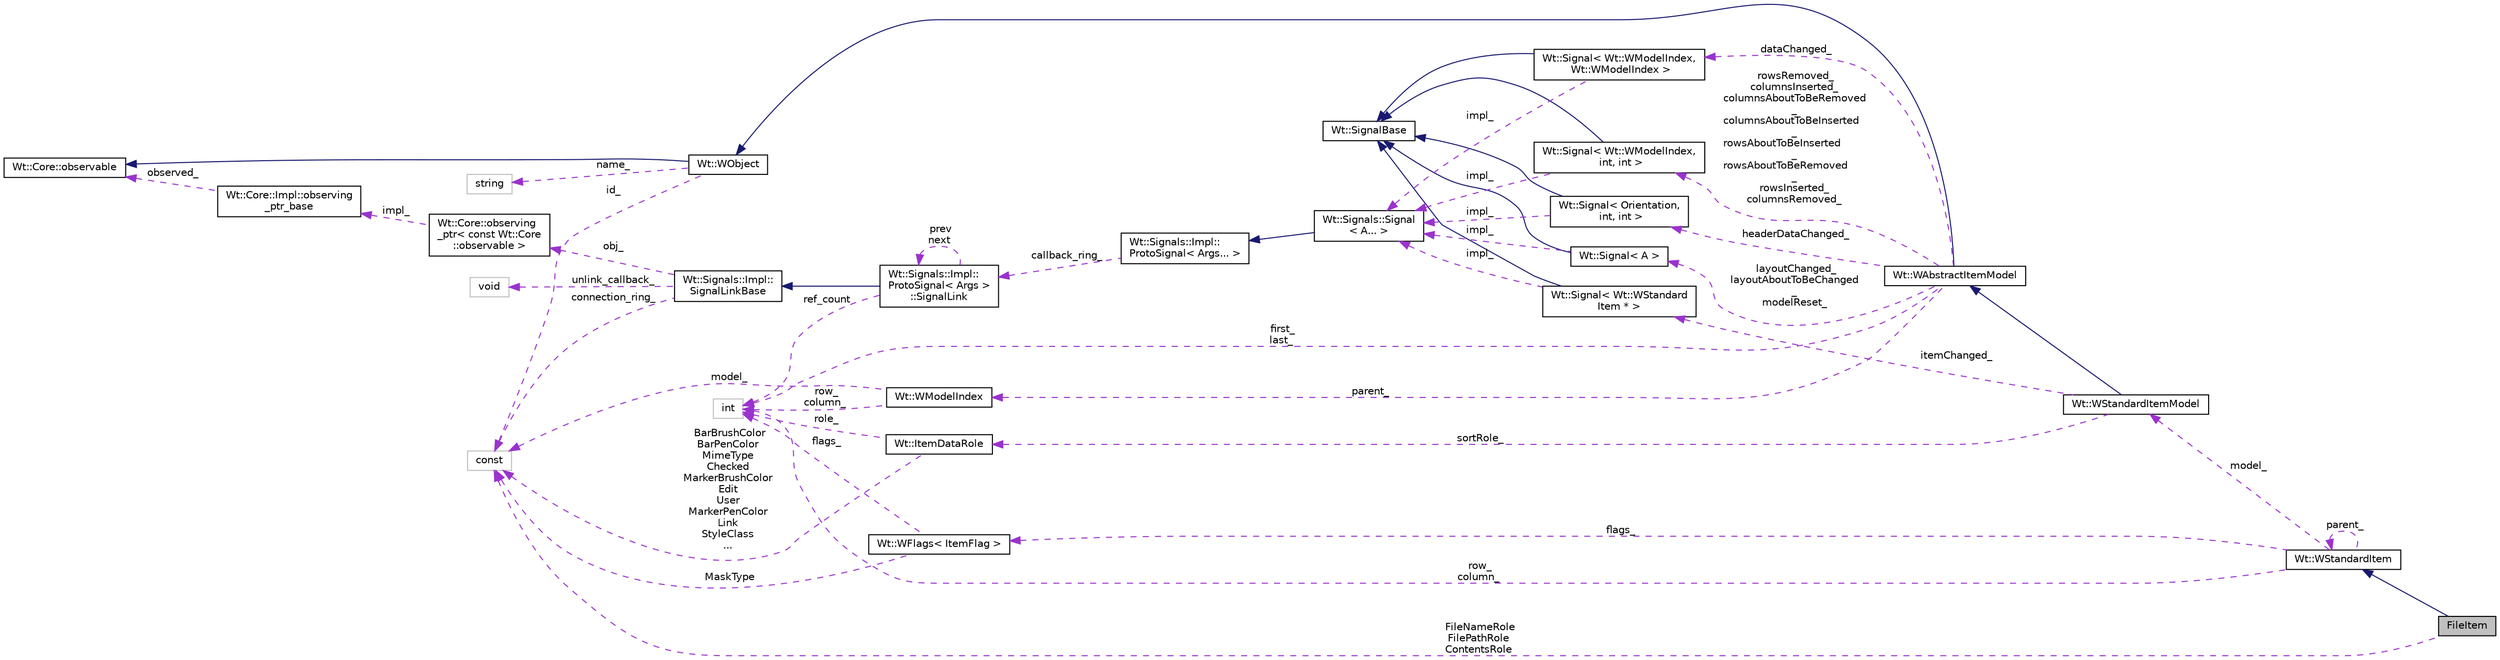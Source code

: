 digraph "FileItem"
{
 // LATEX_PDF_SIZE
  edge [fontname="Helvetica",fontsize="10",labelfontname="Helvetica",labelfontsize="10"];
  node [fontname="Helvetica",fontsize="10",shape=record];
  rankdir="LR";
  Node1 [label="FileItem",height=0.2,width=0.4,color="black", fillcolor="grey75", style="filled", fontcolor="black",tooltip="WStandardItem which stores a file."];
  Node2 -> Node1 [dir="back",color="midnightblue",fontsize="10",style="solid"];
  Node2 [label="Wt::WStandardItem",height=0.2,width=0.4,color="black", fillcolor="white", style="filled",URL="$classWt_1_1WStandardItem.html",tooltip="An item in a WStandardItemModel."];
  Node3 -> Node2 [dir="back",color="darkorchid3",fontsize="10",style="dashed",label=" model_" ];
  Node3 [label="Wt::WStandardItemModel",height=0.2,width=0.4,color="black", fillcolor="white", style="filled",URL="$classWt_1_1WStandardItemModel.html",tooltip="A standard data model, which stores its data in memory."];
  Node4 -> Node3 [dir="back",color="midnightblue",fontsize="10",style="solid"];
  Node4 [label="Wt::WAbstractItemModel",height=0.2,width=0.4,color="black", fillcolor="white", style="filled",URL="$classWt_1_1WAbstractItemModel.html",tooltip="An abstract model for use with Wt's view classes."];
  Node5 -> Node4 [dir="back",color="midnightblue",fontsize="10",style="solid"];
  Node5 [label="Wt::WObject",height=0.2,width=0.4,color="black", fillcolor="white", style="filled",URL="$classWt_1_1WObject.html",tooltip="A base class for objects that participate in the signal/slot system."];
  Node6 -> Node5 [dir="back",color="midnightblue",fontsize="10",style="solid"];
  Node6 [label="Wt::Core::observable",height=0.2,width=0.4,color="black", fillcolor="white", style="filled",URL="$classWt_1_1Core_1_1observable.html",tooltip="A base class for objects whose life-time can be tracked."];
  Node7 -> Node5 [dir="back",color="darkorchid3",fontsize="10",style="dashed",label=" name_" ];
  Node7 [label="string",height=0.2,width=0.4,color="grey75", fillcolor="white", style="filled",tooltip=" "];
  Node8 -> Node5 [dir="back",color="darkorchid3",fontsize="10",style="dashed",label=" id_" ];
  Node8 [label="const",height=0.2,width=0.4,color="grey75", fillcolor="white", style="filled",tooltip=" "];
  Node9 -> Node4 [dir="back",color="darkorchid3",fontsize="10",style="dashed",label=" layoutChanged_\nlayoutAboutToBeChanged\l_\nmodelReset_" ];
  Node9 [label="Wt::Signal\< A \>",height=0.2,width=0.4,color="black", fillcolor="white", style="filled",URL="$classWt_1_1Signal.html",tooltip="A signal that propagates events to listeners."];
  Node10 -> Node9 [dir="back",color="midnightblue",fontsize="10",style="solid"];
  Node10 [label="Wt::SignalBase",height=0.2,width=0.4,color="black", fillcolor="white", style="filled",URL="$classWt_1_1SignalBase.html",tooltip="Abstract base class of a signal."];
  Node11 -> Node9 [dir="back",color="darkorchid3",fontsize="10",style="dashed",label=" impl_" ];
  Node11 [label="Wt::Signals::Signal\l\< A... \>",height=0.2,width=0.4,color="black", fillcolor="white", style="filled",URL="$structWt_1_1Signals_1_1Signal.html",tooltip=" "];
  Node12 -> Node11 [dir="back",color="midnightblue",fontsize="10",style="solid"];
  Node12 [label="Wt::Signals::Impl::\lProtoSignal\< Args... \>",height=0.2,width=0.4,color="black", fillcolor="white", style="filled",URL="$classWt_1_1Signals_1_1Impl_1_1ProtoSignal.html",tooltip=" "];
  Node13 -> Node12 [dir="back",color="darkorchid3",fontsize="10",style="dashed",label=" callback_ring_" ];
  Node13 [label="Wt::Signals::Impl::\lProtoSignal\< Args \>\l::SignalLink",height=0.2,width=0.4,color="black", fillcolor="white", style="filled",URL="$structWt_1_1Signals_1_1Impl_1_1ProtoSignal_1_1SignalLink.html",tooltip=" "];
  Node14 -> Node13 [dir="back",color="midnightblue",fontsize="10",style="solid"];
  Node14 [label="Wt::Signals::Impl::\lSignalLinkBase",height=0.2,width=0.4,color="black", fillcolor="white", style="filled",URL="$classWt_1_1Signals_1_1Impl_1_1SignalLinkBase.html",tooltip=" "];
  Node15 -> Node14 [dir="back",color="darkorchid3",fontsize="10",style="dashed",label=" unlink_callback_" ];
  Node15 [label="void",height=0.2,width=0.4,color="grey75", fillcolor="white", style="filled",tooltip=" "];
  Node16 -> Node14 [dir="back",color="darkorchid3",fontsize="10",style="dashed",label=" obj_" ];
  Node16 [label="Wt::Core::observing\l_ptr\< const Wt::Core\l::observable \>",height=0.2,width=0.4,color="black", fillcolor="white", style="filled",URL="$classWt_1_1Core_1_1observing__ptr.html",tooltip=" "];
  Node17 -> Node16 [dir="back",color="darkorchid3",fontsize="10",style="dashed",label=" impl_" ];
  Node17 [label="Wt::Core::Impl::observing\l_ptr_base",height=0.2,width=0.4,color="black", fillcolor="white", style="filled",URL="$structWt_1_1Core_1_1Impl_1_1observing__ptr__base.html",tooltip=" "];
  Node6 -> Node17 [dir="back",color="darkorchid3",fontsize="10",style="dashed",label=" observed_" ];
  Node8 -> Node14 [dir="back",color="darkorchid3",fontsize="10",style="dashed",label=" connection_ring_" ];
  Node18 -> Node13 [dir="back",color="darkorchid3",fontsize="10",style="dashed",label=" ref_count" ];
  Node18 [label="int",height=0.2,width=0.4,color="grey75", fillcolor="white", style="filled",tooltip=" "];
  Node13 -> Node13 [dir="back",color="darkorchid3",fontsize="10",style="dashed",label=" prev\nnext" ];
  Node19 -> Node4 [dir="back",color="darkorchid3",fontsize="10",style="dashed",label=" parent_" ];
  Node19 [label="Wt::WModelIndex",height=0.2,width=0.4,color="black", fillcolor="white", style="filled",URL="$classWt_1_1WModelIndex.html",tooltip="A value class that describes an index to an item in a data model."];
  Node18 -> Node19 [dir="back",color="darkorchid3",fontsize="10",style="dashed",label=" row_\ncolumn_" ];
  Node8 -> Node19 [dir="back",color="darkorchid3",fontsize="10",style="dashed",label=" model_" ];
  Node20 -> Node4 [dir="back",color="darkorchid3",fontsize="10",style="dashed",label=" dataChanged_" ];
  Node20 [label="Wt::Signal\< Wt::WModelIndex,\l Wt::WModelIndex \>",height=0.2,width=0.4,color="black", fillcolor="white", style="filled",URL="$classWt_1_1Signal.html",tooltip=" "];
  Node10 -> Node20 [dir="back",color="midnightblue",fontsize="10",style="solid"];
  Node11 -> Node20 [dir="back",color="darkorchid3",fontsize="10",style="dashed",label=" impl_" ];
  Node21 -> Node4 [dir="back",color="darkorchid3",fontsize="10",style="dashed",label=" headerDataChanged_" ];
  Node21 [label="Wt::Signal\< Orientation,\l int, int \>",height=0.2,width=0.4,color="black", fillcolor="white", style="filled",URL="$classWt_1_1Signal.html",tooltip=" "];
  Node10 -> Node21 [dir="back",color="midnightblue",fontsize="10",style="solid"];
  Node11 -> Node21 [dir="back",color="darkorchid3",fontsize="10",style="dashed",label=" impl_" ];
  Node22 -> Node4 [dir="back",color="darkorchid3",fontsize="10",style="dashed",label=" rowsRemoved_\ncolumnsInserted_\ncolumnsAboutToBeRemoved\l_\ncolumnsAboutToBeInserted\l_\nrowsAboutToBeInserted\l_\nrowsAboutToBeRemoved\l_\nrowsInserted_\ncolumnsRemoved_" ];
  Node22 [label="Wt::Signal\< Wt::WModelIndex,\l int, int \>",height=0.2,width=0.4,color="black", fillcolor="white", style="filled",URL="$classWt_1_1Signal.html",tooltip=" "];
  Node10 -> Node22 [dir="back",color="midnightblue",fontsize="10",style="solid"];
  Node11 -> Node22 [dir="back",color="darkorchid3",fontsize="10",style="dashed",label=" impl_" ];
  Node18 -> Node4 [dir="back",color="darkorchid3",fontsize="10",style="dashed",label=" first_\nlast_" ];
  Node23 -> Node3 [dir="back",color="darkorchid3",fontsize="10",style="dashed",label=" itemChanged_" ];
  Node23 [label="Wt::Signal\< Wt::WStandard\lItem * \>",height=0.2,width=0.4,color="black", fillcolor="white", style="filled",URL="$classWt_1_1Signal.html",tooltip=" "];
  Node10 -> Node23 [dir="back",color="midnightblue",fontsize="10",style="solid"];
  Node11 -> Node23 [dir="back",color="darkorchid3",fontsize="10",style="dashed",label=" impl_" ];
  Node24 -> Node3 [dir="back",color="darkorchid3",fontsize="10",style="dashed",label=" sortRole_" ];
  Node24 [label="Wt::ItemDataRole",height=0.2,width=0.4,color="black", fillcolor="white", style="filled",URL="$classWt_1_1ItemDataRole.html",tooltip="Enumeration that indicates a role for a data item."];
  Node18 -> Node24 [dir="back",color="darkorchid3",fontsize="10",style="dashed",label=" role_" ];
  Node8 -> Node24 [dir="back",color="darkorchid3",fontsize="10",style="dashed",label=" BarBrushColor\nBarPenColor\nMimeType\nChecked\nMarkerBrushColor\nEdit\nUser\nMarkerPenColor\nLink\nStyleClass\n..." ];
  Node25 -> Node2 [dir="back",color="darkorchid3",fontsize="10",style="dashed",label=" flags_" ];
  Node25 [label="Wt::WFlags\< ItemFlag \>",height=0.2,width=0.4,color="black", fillcolor="white", style="filled",URL="$classWt_1_1WFlags.html",tooltip=" "];
  Node18 -> Node25 [dir="back",color="darkorchid3",fontsize="10",style="dashed",label=" flags_" ];
  Node8 -> Node25 [dir="back",color="darkorchid3",fontsize="10",style="dashed",label=" MaskType" ];
  Node18 -> Node2 [dir="back",color="darkorchid3",fontsize="10",style="dashed",label=" row_\ncolumn_" ];
  Node2 -> Node2 [dir="back",color="darkorchid3",fontsize="10",style="dashed",label=" parent_" ];
  Node8 -> Node1 [dir="back",color="darkorchid3",fontsize="10",style="dashed",label=" FileNameRole\nFilePathRole\nContentsRole" ];
}
